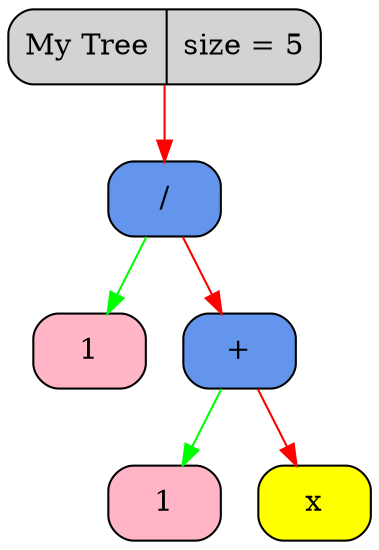 digraph Tree
{
   rankdir = HR;
   node[fontsize=14];
   edge[color="black",fontcolor="blue",fontsize=12];
   tree[shape = Mrecord, style = filled, filcolor = "red", label = "My Tree | size = 5"];
   "0x102801de0"[shape = Mrecord, style = filled, fillcolor = "cornflowerblue",   label = " <value> /"];
  "0x102801de0" -> "0x102801ea0" [color = "green"];
  "0x102801de0" -> "0x102801e70" [color = "red"];
   "0x102801ea0"[shape = Mrecord, style = filled, fillcolor = "pink1",   label = " <value> 1"];
   "0x102801e70"[shape = Mrecord, style = filled, fillcolor = "cornflowerblue",   label = " <value> +"];
  "0x102801e70" -> "0x102801e40" [color = "green"];
  "0x102801e70" -> "0x102801e10" [color = "red"];
   "0x102801e40"[shape = Mrecord, style = filled, fillcolor = "pink1",   label = " <value> 1"];
   "0x102801e10"[shape = Mrecord, style = filled, fillcolor = "yellow",   label = " <value> x"];
   tree -> "0x102801de0" [color = "red"];
}